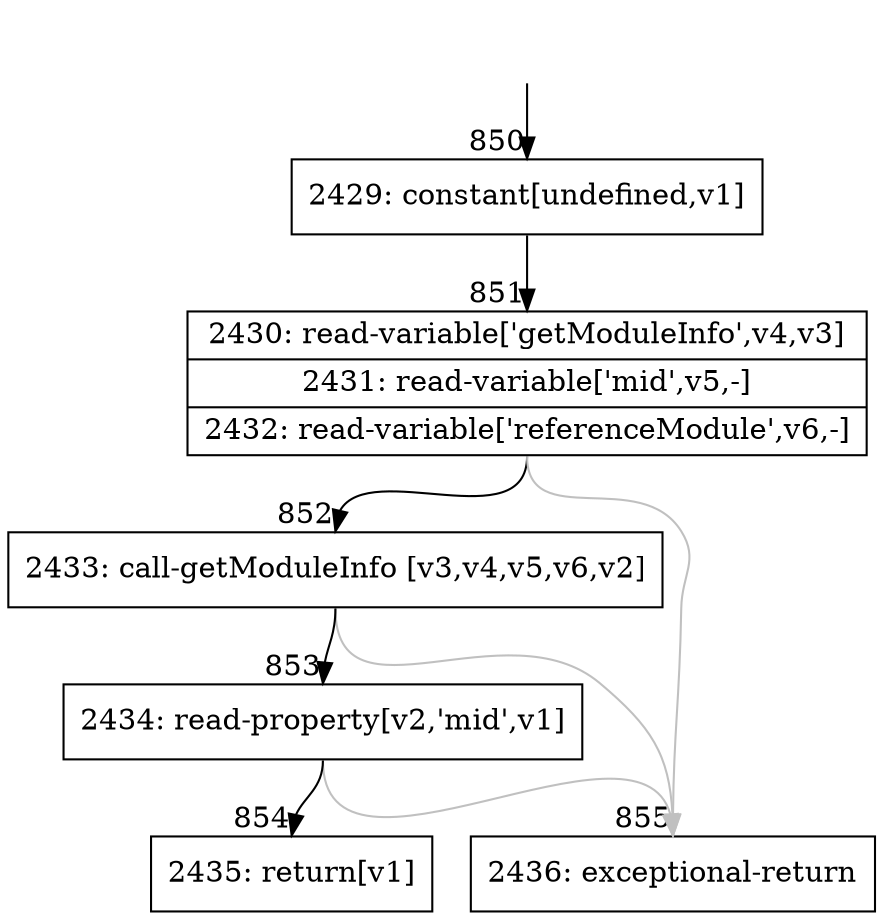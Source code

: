 digraph {
rankdir="TD"
BB_entry63[shape=none,label=""];
BB_entry63 -> BB850 [tailport=s, headport=n, headlabel="    850"]
BB850 [shape=record label="{2429: constant[undefined,v1]}" ] 
BB850 -> BB851 [tailport=s, headport=n, headlabel="      851"]
BB851 [shape=record label="{2430: read-variable['getModuleInfo',v4,v3]|2431: read-variable['mid',v5,-]|2432: read-variable['referenceModule',v6,-]}" ] 
BB851 -> BB852 [tailport=s, headport=n, headlabel="      852"]
BB851 -> BB855 [tailport=s, headport=n, color=gray, headlabel="      855"]
BB852 [shape=record label="{2433: call-getModuleInfo [v3,v4,v5,v6,v2]}" ] 
BB852 -> BB853 [tailport=s, headport=n, headlabel="      853"]
BB852 -> BB855 [tailport=s, headport=n, color=gray]
BB853 [shape=record label="{2434: read-property[v2,'mid',v1]}" ] 
BB853 -> BB854 [tailport=s, headport=n, headlabel="      854"]
BB853 -> BB855 [tailport=s, headport=n, color=gray]
BB854 [shape=record label="{2435: return[v1]}" ] 
BB855 [shape=record label="{2436: exceptional-return}" ] 
//#$~ 1106
}
